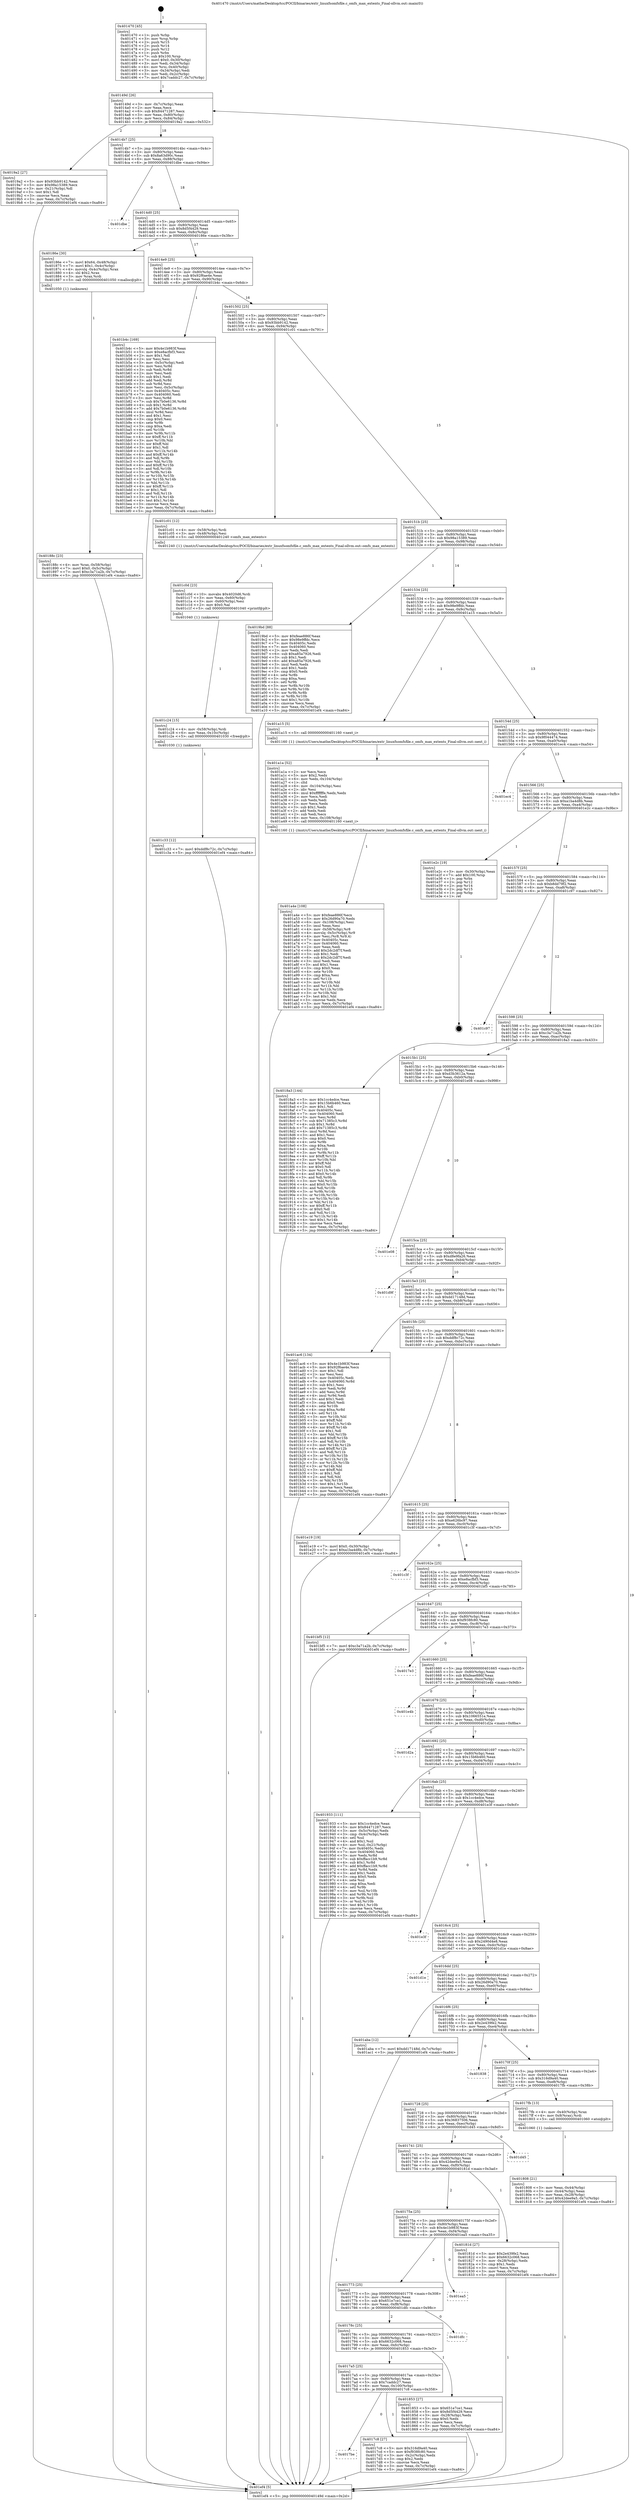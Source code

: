 digraph "0x401470" {
  label = "0x401470 (/mnt/c/Users/mathe/Desktop/tcc/POCII/binaries/extr_linuxfsomfsfile.c_omfs_max_extents_Final-ollvm.out::main(0))"
  labelloc = "t"
  node[shape=record]

  Entry [label="",width=0.3,height=0.3,shape=circle,fillcolor=black,style=filled]
  "0x40149d" [label="{
     0x40149d [26]\l
     | [instrs]\l
     &nbsp;&nbsp;0x40149d \<+3\>: mov -0x7c(%rbp),%eax\l
     &nbsp;&nbsp;0x4014a0 \<+2\>: mov %eax,%ecx\l
     &nbsp;&nbsp;0x4014a2 \<+6\>: sub $0x84471287,%ecx\l
     &nbsp;&nbsp;0x4014a8 \<+3\>: mov %eax,-0x80(%rbp)\l
     &nbsp;&nbsp;0x4014ab \<+6\>: mov %ecx,-0x84(%rbp)\l
     &nbsp;&nbsp;0x4014b1 \<+6\>: je 00000000004019a2 \<main+0x532\>\l
  }"]
  "0x4019a2" [label="{
     0x4019a2 [27]\l
     | [instrs]\l
     &nbsp;&nbsp;0x4019a2 \<+5\>: mov $0x93bb9142,%eax\l
     &nbsp;&nbsp;0x4019a7 \<+5\>: mov $0x98a15389,%ecx\l
     &nbsp;&nbsp;0x4019ac \<+3\>: mov -0x21(%rbp),%dl\l
     &nbsp;&nbsp;0x4019af \<+3\>: test $0x1,%dl\l
     &nbsp;&nbsp;0x4019b2 \<+3\>: cmovne %ecx,%eax\l
     &nbsp;&nbsp;0x4019b5 \<+3\>: mov %eax,-0x7c(%rbp)\l
     &nbsp;&nbsp;0x4019b8 \<+5\>: jmp 0000000000401ef4 \<main+0xa84\>\l
  }"]
  "0x4014b7" [label="{
     0x4014b7 [25]\l
     | [instrs]\l
     &nbsp;&nbsp;0x4014b7 \<+5\>: jmp 00000000004014bc \<main+0x4c\>\l
     &nbsp;&nbsp;0x4014bc \<+3\>: mov -0x80(%rbp),%eax\l
     &nbsp;&nbsp;0x4014bf \<+5\>: sub $0x8a63d90c,%eax\l
     &nbsp;&nbsp;0x4014c4 \<+6\>: mov %eax,-0x88(%rbp)\l
     &nbsp;&nbsp;0x4014ca \<+6\>: je 0000000000401dbe \<main+0x94e\>\l
  }"]
  Exit [label="",width=0.3,height=0.3,shape=circle,fillcolor=black,style=filled,peripheries=2]
  "0x401dbe" [label="{
     0x401dbe\l
  }", style=dashed]
  "0x4014d0" [label="{
     0x4014d0 [25]\l
     | [instrs]\l
     &nbsp;&nbsp;0x4014d0 \<+5\>: jmp 00000000004014d5 \<main+0x65\>\l
     &nbsp;&nbsp;0x4014d5 \<+3\>: mov -0x80(%rbp),%eax\l
     &nbsp;&nbsp;0x4014d8 \<+5\>: sub $0x8d5f4429,%eax\l
     &nbsp;&nbsp;0x4014dd \<+6\>: mov %eax,-0x8c(%rbp)\l
     &nbsp;&nbsp;0x4014e3 \<+6\>: je 000000000040186e \<main+0x3fe\>\l
  }"]
  "0x401c33" [label="{
     0x401c33 [12]\l
     | [instrs]\l
     &nbsp;&nbsp;0x401c33 \<+7\>: movl $0xddf8c72c,-0x7c(%rbp)\l
     &nbsp;&nbsp;0x401c3a \<+5\>: jmp 0000000000401ef4 \<main+0xa84\>\l
  }"]
  "0x40186e" [label="{
     0x40186e [30]\l
     | [instrs]\l
     &nbsp;&nbsp;0x40186e \<+7\>: movl $0x64,-0x48(%rbp)\l
     &nbsp;&nbsp;0x401875 \<+7\>: movl $0x1,-0x4c(%rbp)\l
     &nbsp;&nbsp;0x40187c \<+4\>: movslq -0x4c(%rbp),%rax\l
     &nbsp;&nbsp;0x401880 \<+4\>: shl $0x2,%rax\l
     &nbsp;&nbsp;0x401884 \<+3\>: mov %rax,%rdi\l
     &nbsp;&nbsp;0x401887 \<+5\>: call 0000000000401050 \<malloc@plt\>\l
     | [calls]\l
     &nbsp;&nbsp;0x401050 \{1\} (unknown)\l
  }"]
  "0x4014e9" [label="{
     0x4014e9 [25]\l
     | [instrs]\l
     &nbsp;&nbsp;0x4014e9 \<+5\>: jmp 00000000004014ee \<main+0x7e\>\l
     &nbsp;&nbsp;0x4014ee \<+3\>: mov -0x80(%rbp),%eax\l
     &nbsp;&nbsp;0x4014f1 \<+5\>: sub $0x92f6ae4e,%eax\l
     &nbsp;&nbsp;0x4014f6 \<+6\>: mov %eax,-0x90(%rbp)\l
     &nbsp;&nbsp;0x4014fc \<+6\>: je 0000000000401b4c \<main+0x6dc\>\l
  }"]
  "0x401c24" [label="{
     0x401c24 [15]\l
     | [instrs]\l
     &nbsp;&nbsp;0x401c24 \<+4\>: mov -0x58(%rbp),%rdi\l
     &nbsp;&nbsp;0x401c28 \<+6\>: mov %eax,-0x10c(%rbp)\l
     &nbsp;&nbsp;0x401c2e \<+5\>: call 0000000000401030 \<free@plt\>\l
     | [calls]\l
     &nbsp;&nbsp;0x401030 \{1\} (unknown)\l
  }"]
  "0x401b4c" [label="{
     0x401b4c [169]\l
     | [instrs]\l
     &nbsp;&nbsp;0x401b4c \<+5\>: mov $0x4e1b983f,%eax\l
     &nbsp;&nbsp;0x401b51 \<+5\>: mov $0xe8acfbf3,%ecx\l
     &nbsp;&nbsp;0x401b56 \<+2\>: mov $0x1,%dl\l
     &nbsp;&nbsp;0x401b58 \<+2\>: xor %esi,%esi\l
     &nbsp;&nbsp;0x401b5a \<+3\>: mov -0x5c(%rbp),%edi\l
     &nbsp;&nbsp;0x401b5d \<+3\>: mov %esi,%r8d\l
     &nbsp;&nbsp;0x401b60 \<+3\>: sub %edi,%r8d\l
     &nbsp;&nbsp;0x401b63 \<+2\>: mov %esi,%edi\l
     &nbsp;&nbsp;0x401b65 \<+3\>: sub $0x1,%edi\l
     &nbsp;&nbsp;0x401b68 \<+3\>: add %edi,%r8d\l
     &nbsp;&nbsp;0x401b6b \<+3\>: sub %r8d,%esi\l
     &nbsp;&nbsp;0x401b6e \<+3\>: mov %esi,-0x5c(%rbp)\l
     &nbsp;&nbsp;0x401b71 \<+7\>: mov 0x40405c,%esi\l
     &nbsp;&nbsp;0x401b78 \<+7\>: mov 0x404060,%edi\l
     &nbsp;&nbsp;0x401b7f \<+3\>: mov %esi,%r8d\l
     &nbsp;&nbsp;0x401b82 \<+7\>: sub $0x7b0e6136,%r8d\l
     &nbsp;&nbsp;0x401b89 \<+4\>: sub $0x1,%r8d\l
     &nbsp;&nbsp;0x401b8d \<+7\>: add $0x7b0e6136,%r8d\l
     &nbsp;&nbsp;0x401b94 \<+4\>: imul %r8d,%esi\l
     &nbsp;&nbsp;0x401b98 \<+3\>: and $0x1,%esi\l
     &nbsp;&nbsp;0x401b9b \<+3\>: cmp $0x0,%esi\l
     &nbsp;&nbsp;0x401b9e \<+4\>: sete %r9b\l
     &nbsp;&nbsp;0x401ba2 \<+3\>: cmp $0xa,%edi\l
     &nbsp;&nbsp;0x401ba5 \<+4\>: setl %r10b\l
     &nbsp;&nbsp;0x401ba9 \<+3\>: mov %r9b,%r11b\l
     &nbsp;&nbsp;0x401bac \<+4\>: xor $0xff,%r11b\l
     &nbsp;&nbsp;0x401bb0 \<+3\>: mov %r10b,%bl\l
     &nbsp;&nbsp;0x401bb3 \<+3\>: xor $0xff,%bl\l
     &nbsp;&nbsp;0x401bb6 \<+3\>: xor $0x1,%dl\l
     &nbsp;&nbsp;0x401bb9 \<+3\>: mov %r11b,%r14b\l
     &nbsp;&nbsp;0x401bbc \<+4\>: and $0xff,%r14b\l
     &nbsp;&nbsp;0x401bc0 \<+3\>: and %dl,%r9b\l
     &nbsp;&nbsp;0x401bc3 \<+3\>: mov %bl,%r15b\l
     &nbsp;&nbsp;0x401bc6 \<+4\>: and $0xff,%r15b\l
     &nbsp;&nbsp;0x401bca \<+3\>: and %dl,%r10b\l
     &nbsp;&nbsp;0x401bcd \<+3\>: or %r9b,%r14b\l
     &nbsp;&nbsp;0x401bd0 \<+3\>: or %r10b,%r15b\l
     &nbsp;&nbsp;0x401bd3 \<+3\>: xor %r15b,%r14b\l
     &nbsp;&nbsp;0x401bd6 \<+3\>: or %bl,%r11b\l
     &nbsp;&nbsp;0x401bd9 \<+4\>: xor $0xff,%r11b\l
     &nbsp;&nbsp;0x401bdd \<+3\>: or $0x1,%dl\l
     &nbsp;&nbsp;0x401be0 \<+3\>: and %dl,%r11b\l
     &nbsp;&nbsp;0x401be3 \<+3\>: or %r11b,%r14b\l
     &nbsp;&nbsp;0x401be6 \<+4\>: test $0x1,%r14b\l
     &nbsp;&nbsp;0x401bea \<+3\>: cmovne %ecx,%eax\l
     &nbsp;&nbsp;0x401bed \<+3\>: mov %eax,-0x7c(%rbp)\l
     &nbsp;&nbsp;0x401bf0 \<+5\>: jmp 0000000000401ef4 \<main+0xa84\>\l
  }"]
  "0x401502" [label="{
     0x401502 [25]\l
     | [instrs]\l
     &nbsp;&nbsp;0x401502 \<+5\>: jmp 0000000000401507 \<main+0x97\>\l
     &nbsp;&nbsp;0x401507 \<+3\>: mov -0x80(%rbp),%eax\l
     &nbsp;&nbsp;0x40150a \<+5\>: sub $0x93bb9142,%eax\l
     &nbsp;&nbsp;0x40150f \<+6\>: mov %eax,-0x94(%rbp)\l
     &nbsp;&nbsp;0x401515 \<+6\>: je 0000000000401c01 \<main+0x791\>\l
  }"]
  "0x401c0d" [label="{
     0x401c0d [23]\l
     | [instrs]\l
     &nbsp;&nbsp;0x401c0d \<+10\>: movabs $0x4020d6,%rdi\l
     &nbsp;&nbsp;0x401c17 \<+3\>: mov %eax,-0x60(%rbp)\l
     &nbsp;&nbsp;0x401c1a \<+3\>: mov -0x60(%rbp),%esi\l
     &nbsp;&nbsp;0x401c1d \<+2\>: mov $0x0,%al\l
     &nbsp;&nbsp;0x401c1f \<+5\>: call 0000000000401040 \<printf@plt\>\l
     | [calls]\l
     &nbsp;&nbsp;0x401040 \{1\} (unknown)\l
  }"]
  "0x401c01" [label="{
     0x401c01 [12]\l
     | [instrs]\l
     &nbsp;&nbsp;0x401c01 \<+4\>: mov -0x58(%rbp),%rdi\l
     &nbsp;&nbsp;0x401c05 \<+3\>: mov -0x48(%rbp),%esi\l
     &nbsp;&nbsp;0x401c08 \<+5\>: call 0000000000401240 \<omfs_max_extents\>\l
     | [calls]\l
     &nbsp;&nbsp;0x401240 \{1\} (/mnt/c/Users/mathe/Desktop/tcc/POCII/binaries/extr_linuxfsomfsfile.c_omfs_max_extents_Final-ollvm.out::omfs_max_extents)\l
  }"]
  "0x40151b" [label="{
     0x40151b [25]\l
     | [instrs]\l
     &nbsp;&nbsp;0x40151b \<+5\>: jmp 0000000000401520 \<main+0xb0\>\l
     &nbsp;&nbsp;0x401520 \<+3\>: mov -0x80(%rbp),%eax\l
     &nbsp;&nbsp;0x401523 \<+5\>: sub $0x98a15389,%eax\l
     &nbsp;&nbsp;0x401528 \<+6\>: mov %eax,-0x98(%rbp)\l
     &nbsp;&nbsp;0x40152e \<+6\>: je 00000000004019bd \<main+0x54d\>\l
  }"]
  "0x401a4e" [label="{
     0x401a4e [108]\l
     | [instrs]\l
     &nbsp;&nbsp;0x401a4e \<+5\>: mov $0xfeae886f,%ecx\l
     &nbsp;&nbsp;0x401a53 \<+5\>: mov $0x26d90a70,%edx\l
     &nbsp;&nbsp;0x401a58 \<+6\>: mov -0x108(%rbp),%esi\l
     &nbsp;&nbsp;0x401a5e \<+3\>: imul %eax,%esi\l
     &nbsp;&nbsp;0x401a61 \<+4\>: mov -0x58(%rbp),%r8\l
     &nbsp;&nbsp;0x401a65 \<+4\>: movslq -0x5c(%rbp),%r9\l
     &nbsp;&nbsp;0x401a69 \<+4\>: mov %esi,(%r8,%r9,4)\l
     &nbsp;&nbsp;0x401a6d \<+7\>: mov 0x40405c,%eax\l
     &nbsp;&nbsp;0x401a74 \<+7\>: mov 0x404060,%esi\l
     &nbsp;&nbsp;0x401a7b \<+2\>: mov %eax,%edi\l
     &nbsp;&nbsp;0x401a7d \<+6\>: add $0x2dc2df7f,%edi\l
     &nbsp;&nbsp;0x401a83 \<+3\>: sub $0x1,%edi\l
     &nbsp;&nbsp;0x401a86 \<+6\>: sub $0x2dc2df7f,%edi\l
     &nbsp;&nbsp;0x401a8c \<+3\>: imul %edi,%eax\l
     &nbsp;&nbsp;0x401a8f \<+3\>: and $0x1,%eax\l
     &nbsp;&nbsp;0x401a92 \<+3\>: cmp $0x0,%eax\l
     &nbsp;&nbsp;0x401a95 \<+4\>: sete %r10b\l
     &nbsp;&nbsp;0x401a99 \<+3\>: cmp $0xa,%esi\l
     &nbsp;&nbsp;0x401a9c \<+4\>: setl %r11b\l
     &nbsp;&nbsp;0x401aa0 \<+3\>: mov %r10b,%bl\l
     &nbsp;&nbsp;0x401aa3 \<+3\>: and %r11b,%bl\l
     &nbsp;&nbsp;0x401aa6 \<+3\>: xor %r11b,%r10b\l
     &nbsp;&nbsp;0x401aa9 \<+3\>: or %r10b,%bl\l
     &nbsp;&nbsp;0x401aac \<+3\>: test $0x1,%bl\l
     &nbsp;&nbsp;0x401aaf \<+3\>: cmovne %edx,%ecx\l
     &nbsp;&nbsp;0x401ab2 \<+3\>: mov %ecx,-0x7c(%rbp)\l
     &nbsp;&nbsp;0x401ab5 \<+5\>: jmp 0000000000401ef4 \<main+0xa84\>\l
  }"]
  "0x4019bd" [label="{
     0x4019bd [88]\l
     | [instrs]\l
     &nbsp;&nbsp;0x4019bd \<+5\>: mov $0xfeae886f,%eax\l
     &nbsp;&nbsp;0x4019c2 \<+5\>: mov $0x98e9ffdc,%ecx\l
     &nbsp;&nbsp;0x4019c7 \<+7\>: mov 0x40405c,%edx\l
     &nbsp;&nbsp;0x4019ce \<+7\>: mov 0x404060,%esi\l
     &nbsp;&nbsp;0x4019d5 \<+2\>: mov %edx,%edi\l
     &nbsp;&nbsp;0x4019d7 \<+6\>: sub $0xa85a7926,%edi\l
     &nbsp;&nbsp;0x4019dd \<+3\>: sub $0x1,%edi\l
     &nbsp;&nbsp;0x4019e0 \<+6\>: add $0xa85a7926,%edi\l
     &nbsp;&nbsp;0x4019e6 \<+3\>: imul %edi,%edx\l
     &nbsp;&nbsp;0x4019e9 \<+3\>: and $0x1,%edx\l
     &nbsp;&nbsp;0x4019ec \<+3\>: cmp $0x0,%edx\l
     &nbsp;&nbsp;0x4019ef \<+4\>: sete %r8b\l
     &nbsp;&nbsp;0x4019f3 \<+3\>: cmp $0xa,%esi\l
     &nbsp;&nbsp;0x4019f6 \<+4\>: setl %r9b\l
     &nbsp;&nbsp;0x4019fa \<+3\>: mov %r8b,%r10b\l
     &nbsp;&nbsp;0x4019fd \<+3\>: and %r9b,%r10b\l
     &nbsp;&nbsp;0x401a00 \<+3\>: xor %r9b,%r8b\l
     &nbsp;&nbsp;0x401a03 \<+3\>: or %r8b,%r10b\l
     &nbsp;&nbsp;0x401a06 \<+4\>: test $0x1,%r10b\l
     &nbsp;&nbsp;0x401a0a \<+3\>: cmovne %ecx,%eax\l
     &nbsp;&nbsp;0x401a0d \<+3\>: mov %eax,-0x7c(%rbp)\l
     &nbsp;&nbsp;0x401a10 \<+5\>: jmp 0000000000401ef4 \<main+0xa84\>\l
  }"]
  "0x401534" [label="{
     0x401534 [25]\l
     | [instrs]\l
     &nbsp;&nbsp;0x401534 \<+5\>: jmp 0000000000401539 \<main+0xc9\>\l
     &nbsp;&nbsp;0x401539 \<+3\>: mov -0x80(%rbp),%eax\l
     &nbsp;&nbsp;0x40153c \<+5\>: sub $0x98e9ffdc,%eax\l
     &nbsp;&nbsp;0x401541 \<+6\>: mov %eax,-0x9c(%rbp)\l
     &nbsp;&nbsp;0x401547 \<+6\>: je 0000000000401a15 \<main+0x5a5\>\l
  }"]
  "0x401a1a" [label="{
     0x401a1a [52]\l
     | [instrs]\l
     &nbsp;&nbsp;0x401a1a \<+2\>: xor %ecx,%ecx\l
     &nbsp;&nbsp;0x401a1c \<+5\>: mov $0x2,%edx\l
     &nbsp;&nbsp;0x401a21 \<+6\>: mov %edx,-0x104(%rbp)\l
     &nbsp;&nbsp;0x401a27 \<+1\>: cltd\l
     &nbsp;&nbsp;0x401a28 \<+6\>: mov -0x104(%rbp),%esi\l
     &nbsp;&nbsp;0x401a2e \<+2\>: idiv %esi\l
     &nbsp;&nbsp;0x401a30 \<+6\>: imul $0xfffffffe,%edx,%edx\l
     &nbsp;&nbsp;0x401a36 \<+2\>: mov %ecx,%edi\l
     &nbsp;&nbsp;0x401a38 \<+2\>: sub %edx,%edi\l
     &nbsp;&nbsp;0x401a3a \<+2\>: mov %ecx,%edx\l
     &nbsp;&nbsp;0x401a3c \<+3\>: sub $0x1,%edx\l
     &nbsp;&nbsp;0x401a3f \<+2\>: add %edx,%edi\l
     &nbsp;&nbsp;0x401a41 \<+2\>: sub %edi,%ecx\l
     &nbsp;&nbsp;0x401a43 \<+6\>: mov %ecx,-0x108(%rbp)\l
     &nbsp;&nbsp;0x401a49 \<+5\>: call 0000000000401160 \<next_i\>\l
     | [calls]\l
     &nbsp;&nbsp;0x401160 \{1\} (/mnt/c/Users/mathe/Desktop/tcc/POCII/binaries/extr_linuxfsomfsfile.c_omfs_max_extents_Final-ollvm.out::next_i)\l
  }"]
  "0x401a15" [label="{
     0x401a15 [5]\l
     | [instrs]\l
     &nbsp;&nbsp;0x401a15 \<+5\>: call 0000000000401160 \<next_i\>\l
     | [calls]\l
     &nbsp;&nbsp;0x401160 \{1\} (/mnt/c/Users/mathe/Desktop/tcc/POCII/binaries/extr_linuxfsomfsfile.c_omfs_max_extents_Final-ollvm.out::next_i)\l
  }"]
  "0x40154d" [label="{
     0x40154d [25]\l
     | [instrs]\l
     &nbsp;&nbsp;0x40154d \<+5\>: jmp 0000000000401552 \<main+0xe2\>\l
     &nbsp;&nbsp;0x401552 \<+3\>: mov -0x80(%rbp),%eax\l
     &nbsp;&nbsp;0x401555 \<+5\>: sub $0x9f044474,%eax\l
     &nbsp;&nbsp;0x40155a \<+6\>: mov %eax,-0xa0(%rbp)\l
     &nbsp;&nbsp;0x401560 \<+6\>: je 0000000000401ec4 \<main+0xa54\>\l
  }"]
  "0x40188c" [label="{
     0x40188c [23]\l
     | [instrs]\l
     &nbsp;&nbsp;0x40188c \<+4\>: mov %rax,-0x58(%rbp)\l
     &nbsp;&nbsp;0x401890 \<+7\>: movl $0x0,-0x5c(%rbp)\l
     &nbsp;&nbsp;0x401897 \<+7\>: movl $0xc3a71a2b,-0x7c(%rbp)\l
     &nbsp;&nbsp;0x40189e \<+5\>: jmp 0000000000401ef4 \<main+0xa84\>\l
  }"]
  "0x401ec4" [label="{
     0x401ec4\l
  }", style=dashed]
  "0x401566" [label="{
     0x401566 [25]\l
     | [instrs]\l
     &nbsp;&nbsp;0x401566 \<+5\>: jmp 000000000040156b \<main+0xfb\>\l
     &nbsp;&nbsp;0x40156b \<+3\>: mov -0x80(%rbp),%eax\l
     &nbsp;&nbsp;0x40156e \<+5\>: sub $0xa1ba4d8b,%eax\l
     &nbsp;&nbsp;0x401573 \<+6\>: mov %eax,-0xa4(%rbp)\l
     &nbsp;&nbsp;0x401579 \<+6\>: je 0000000000401e2c \<main+0x9bc\>\l
  }"]
  "0x401808" [label="{
     0x401808 [21]\l
     | [instrs]\l
     &nbsp;&nbsp;0x401808 \<+3\>: mov %eax,-0x44(%rbp)\l
     &nbsp;&nbsp;0x40180b \<+3\>: mov -0x44(%rbp),%eax\l
     &nbsp;&nbsp;0x40180e \<+3\>: mov %eax,-0x28(%rbp)\l
     &nbsp;&nbsp;0x401811 \<+7\>: movl $0x42dee9a5,-0x7c(%rbp)\l
     &nbsp;&nbsp;0x401818 \<+5\>: jmp 0000000000401ef4 \<main+0xa84\>\l
  }"]
  "0x401e2c" [label="{
     0x401e2c [19]\l
     | [instrs]\l
     &nbsp;&nbsp;0x401e2c \<+3\>: mov -0x30(%rbp),%eax\l
     &nbsp;&nbsp;0x401e2f \<+7\>: add $0x100,%rsp\l
     &nbsp;&nbsp;0x401e36 \<+1\>: pop %rbx\l
     &nbsp;&nbsp;0x401e37 \<+2\>: pop %r12\l
     &nbsp;&nbsp;0x401e39 \<+2\>: pop %r14\l
     &nbsp;&nbsp;0x401e3b \<+2\>: pop %r15\l
     &nbsp;&nbsp;0x401e3d \<+1\>: pop %rbp\l
     &nbsp;&nbsp;0x401e3e \<+1\>: ret\l
  }"]
  "0x40157f" [label="{
     0x40157f [25]\l
     | [instrs]\l
     &nbsp;&nbsp;0x40157f \<+5\>: jmp 0000000000401584 \<main+0x114\>\l
     &nbsp;&nbsp;0x401584 \<+3\>: mov -0x80(%rbp),%eax\l
     &nbsp;&nbsp;0x401587 \<+5\>: sub $0xb8dd79f2,%eax\l
     &nbsp;&nbsp;0x40158c \<+6\>: mov %eax,-0xa8(%rbp)\l
     &nbsp;&nbsp;0x401592 \<+6\>: je 0000000000401c97 \<main+0x827\>\l
  }"]
  "0x401470" [label="{
     0x401470 [45]\l
     | [instrs]\l
     &nbsp;&nbsp;0x401470 \<+1\>: push %rbp\l
     &nbsp;&nbsp;0x401471 \<+3\>: mov %rsp,%rbp\l
     &nbsp;&nbsp;0x401474 \<+2\>: push %r15\l
     &nbsp;&nbsp;0x401476 \<+2\>: push %r14\l
     &nbsp;&nbsp;0x401478 \<+2\>: push %r12\l
     &nbsp;&nbsp;0x40147a \<+1\>: push %rbx\l
     &nbsp;&nbsp;0x40147b \<+7\>: sub $0x100,%rsp\l
     &nbsp;&nbsp;0x401482 \<+7\>: movl $0x0,-0x30(%rbp)\l
     &nbsp;&nbsp;0x401489 \<+3\>: mov %edi,-0x34(%rbp)\l
     &nbsp;&nbsp;0x40148c \<+4\>: mov %rsi,-0x40(%rbp)\l
     &nbsp;&nbsp;0x401490 \<+3\>: mov -0x34(%rbp),%edi\l
     &nbsp;&nbsp;0x401493 \<+3\>: mov %edi,-0x2c(%rbp)\l
     &nbsp;&nbsp;0x401496 \<+7\>: movl $0x7caddc27,-0x7c(%rbp)\l
  }"]
  "0x401c97" [label="{
     0x401c97\l
  }", style=dashed]
  "0x401598" [label="{
     0x401598 [25]\l
     | [instrs]\l
     &nbsp;&nbsp;0x401598 \<+5\>: jmp 000000000040159d \<main+0x12d\>\l
     &nbsp;&nbsp;0x40159d \<+3\>: mov -0x80(%rbp),%eax\l
     &nbsp;&nbsp;0x4015a0 \<+5\>: sub $0xc3a71a2b,%eax\l
     &nbsp;&nbsp;0x4015a5 \<+6\>: mov %eax,-0xac(%rbp)\l
     &nbsp;&nbsp;0x4015ab \<+6\>: je 00000000004018a3 \<main+0x433\>\l
  }"]
  "0x401ef4" [label="{
     0x401ef4 [5]\l
     | [instrs]\l
     &nbsp;&nbsp;0x401ef4 \<+5\>: jmp 000000000040149d \<main+0x2d\>\l
  }"]
  "0x4018a3" [label="{
     0x4018a3 [144]\l
     | [instrs]\l
     &nbsp;&nbsp;0x4018a3 \<+5\>: mov $0x1cc4edce,%eax\l
     &nbsp;&nbsp;0x4018a8 \<+5\>: mov $0x15b6b460,%ecx\l
     &nbsp;&nbsp;0x4018ad \<+2\>: mov $0x1,%dl\l
     &nbsp;&nbsp;0x4018af \<+7\>: mov 0x40405c,%esi\l
     &nbsp;&nbsp;0x4018b6 \<+7\>: mov 0x404060,%edi\l
     &nbsp;&nbsp;0x4018bd \<+3\>: mov %esi,%r8d\l
     &nbsp;&nbsp;0x4018c0 \<+7\>: sub $0x71385c3,%r8d\l
     &nbsp;&nbsp;0x4018c7 \<+4\>: sub $0x1,%r8d\l
     &nbsp;&nbsp;0x4018cb \<+7\>: add $0x71385c3,%r8d\l
     &nbsp;&nbsp;0x4018d2 \<+4\>: imul %r8d,%esi\l
     &nbsp;&nbsp;0x4018d6 \<+3\>: and $0x1,%esi\l
     &nbsp;&nbsp;0x4018d9 \<+3\>: cmp $0x0,%esi\l
     &nbsp;&nbsp;0x4018dc \<+4\>: sete %r9b\l
     &nbsp;&nbsp;0x4018e0 \<+3\>: cmp $0xa,%edi\l
     &nbsp;&nbsp;0x4018e3 \<+4\>: setl %r10b\l
     &nbsp;&nbsp;0x4018e7 \<+3\>: mov %r9b,%r11b\l
     &nbsp;&nbsp;0x4018ea \<+4\>: xor $0xff,%r11b\l
     &nbsp;&nbsp;0x4018ee \<+3\>: mov %r10b,%bl\l
     &nbsp;&nbsp;0x4018f1 \<+3\>: xor $0xff,%bl\l
     &nbsp;&nbsp;0x4018f4 \<+3\>: xor $0x0,%dl\l
     &nbsp;&nbsp;0x4018f7 \<+3\>: mov %r11b,%r14b\l
     &nbsp;&nbsp;0x4018fa \<+4\>: and $0x0,%r14b\l
     &nbsp;&nbsp;0x4018fe \<+3\>: and %dl,%r9b\l
     &nbsp;&nbsp;0x401901 \<+3\>: mov %bl,%r15b\l
     &nbsp;&nbsp;0x401904 \<+4\>: and $0x0,%r15b\l
     &nbsp;&nbsp;0x401908 \<+3\>: and %dl,%r10b\l
     &nbsp;&nbsp;0x40190b \<+3\>: or %r9b,%r14b\l
     &nbsp;&nbsp;0x40190e \<+3\>: or %r10b,%r15b\l
     &nbsp;&nbsp;0x401911 \<+3\>: xor %r15b,%r14b\l
     &nbsp;&nbsp;0x401914 \<+3\>: or %bl,%r11b\l
     &nbsp;&nbsp;0x401917 \<+4\>: xor $0xff,%r11b\l
     &nbsp;&nbsp;0x40191b \<+3\>: or $0x0,%dl\l
     &nbsp;&nbsp;0x40191e \<+3\>: and %dl,%r11b\l
     &nbsp;&nbsp;0x401921 \<+3\>: or %r11b,%r14b\l
     &nbsp;&nbsp;0x401924 \<+4\>: test $0x1,%r14b\l
     &nbsp;&nbsp;0x401928 \<+3\>: cmovne %ecx,%eax\l
     &nbsp;&nbsp;0x40192b \<+3\>: mov %eax,-0x7c(%rbp)\l
     &nbsp;&nbsp;0x40192e \<+5\>: jmp 0000000000401ef4 \<main+0xa84\>\l
  }"]
  "0x4015b1" [label="{
     0x4015b1 [25]\l
     | [instrs]\l
     &nbsp;&nbsp;0x4015b1 \<+5\>: jmp 00000000004015b6 \<main+0x146\>\l
     &nbsp;&nbsp;0x4015b6 \<+3\>: mov -0x80(%rbp),%eax\l
     &nbsp;&nbsp;0x4015b9 \<+5\>: sub $0xd3b3612a,%eax\l
     &nbsp;&nbsp;0x4015be \<+6\>: mov %eax,-0xb0(%rbp)\l
     &nbsp;&nbsp;0x4015c4 \<+6\>: je 0000000000401e08 \<main+0x998\>\l
  }"]
  "0x4017be" [label="{
     0x4017be\l
  }", style=dashed]
  "0x401e08" [label="{
     0x401e08\l
  }", style=dashed]
  "0x4015ca" [label="{
     0x4015ca [25]\l
     | [instrs]\l
     &nbsp;&nbsp;0x4015ca \<+5\>: jmp 00000000004015cf \<main+0x15f\>\l
     &nbsp;&nbsp;0x4015cf \<+3\>: mov -0x80(%rbp),%eax\l
     &nbsp;&nbsp;0x4015d2 \<+5\>: sub $0xd8e9fa26,%eax\l
     &nbsp;&nbsp;0x4015d7 \<+6\>: mov %eax,-0xb4(%rbp)\l
     &nbsp;&nbsp;0x4015dd \<+6\>: je 0000000000401d9f \<main+0x92f\>\l
  }"]
  "0x4017c8" [label="{
     0x4017c8 [27]\l
     | [instrs]\l
     &nbsp;&nbsp;0x4017c8 \<+5\>: mov $0x316d9a40,%eax\l
     &nbsp;&nbsp;0x4017cd \<+5\>: mov $0xf938fc80,%ecx\l
     &nbsp;&nbsp;0x4017d2 \<+3\>: mov -0x2c(%rbp),%edx\l
     &nbsp;&nbsp;0x4017d5 \<+3\>: cmp $0x2,%edx\l
     &nbsp;&nbsp;0x4017d8 \<+3\>: cmovne %ecx,%eax\l
     &nbsp;&nbsp;0x4017db \<+3\>: mov %eax,-0x7c(%rbp)\l
     &nbsp;&nbsp;0x4017de \<+5\>: jmp 0000000000401ef4 \<main+0xa84\>\l
  }"]
  "0x401d9f" [label="{
     0x401d9f\l
  }", style=dashed]
  "0x4015e3" [label="{
     0x4015e3 [25]\l
     | [instrs]\l
     &nbsp;&nbsp;0x4015e3 \<+5\>: jmp 00000000004015e8 \<main+0x178\>\l
     &nbsp;&nbsp;0x4015e8 \<+3\>: mov -0x80(%rbp),%eax\l
     &nbsp;&nbsp;0x4015eb \<+5\>: sub $0xdd17148d,%eax\l
     &nbsp;&nbsp;0x4015f0 \<+6\>: mov %eax,-0xb8(%rbp)\l
     &nbsp;&nbsp;0x4015f6 \<+6\>: je 0000000000401ac6 \<main+0x656\>\l
  }"]
  "0x4017a5" [label="{
     0x4017a5 [25]\l
     | [instrs]\l
     &nbsp;&nbsp;0x4017a5 \<+5\>: jmp 00000000004017aa \<main+0x33a\>\l
     &nbsp;&nbsp;0x4017aa \<+3\>: mov -0x80(%rbp),%eax\l
     &nbsp;&nbsp;0x4017ad \<+5\>: sub $0x7caddc27,%eax\l
     &nbsp;&nbsp;0x4017b2 \<+6\>: mov %eax,-0x100(%rbp)\l
     &nbsp;&nbsp;0x4017b8 \<+6\>: je 00000000004017c8 \<main+0x358\>\l
  }"]
  "0x401ac6" [label="{
     0x401ac6 [134]\l
     | [instrs]\l
     &nbsp;&nbsp;0x401ac6 \<+5\>: mov $0x4e1b983f,%eax\l
     &nbsp;&nbsp;0x401acb \<+5\>: mov $0x92f6ae4e,%ecx\l
     &nbsp;&nbsp;0x401ad0 \<+2\>: mov $0x1,%dl\l
     &nbsp;&nbsp;0x401ad2 \<+2\>: xor %esi,%esi\l
     &nbsp;&nbsp;0x401ad4 \<+7\>: mov 0x40405c,%edi\l
     &nbsp;&nbsp;0x401adb \<+8\>: mov 0x404060,%r8d\l
     &nbsp;&nbsp;0x401ae3 \<+3\>: sub $0x1,%esi\l
     &nbsp;&nbsp;0x401ae6 \<+3\>: mov %edi,%r9d\l
     &nbsp;&nbsp;0x401ae9 \<+3\>: add %esi,%r9d\l
     &nbsp;&nbsp;0x401aec \<+4\>: imul %r9d,%edi\l
     &nbsp;&nbsp;0x401af0 \<+3\>: and $0x1,%edi\l
     &nbsp;&nbsp;0x401af3 \<+3\>: cmp $0x0,%edi\l
     &nbsp;&nbsp;0x401af6 \<+4\>: sete %r10b\l
     &nbsp;&nbsp;0x401afa \<+4\>: cmp $0xa,%r8d\l
     &nbsp;&nbsp;0x401afe \<+4\>: setl %r11b\l
     &nbsp;&nbsp;0x401b02 \<+3\>: mov %r10b,%bl\l
     &nbsp;&nbsp;0x401b05 \<+3\>: xor $0xff,%bl\l
     &nbsp;&nbsp;0x401b08 \<+3\>: mov %r11b,%r14b\l
     &nbsp;&nbsp;0x401b0b \<+4\>: xor $0xff,%r14b\l
     &nbsp;&nbsp;0x401b0f \<+3\>: xor $0x1,%dl\l
     &nbsp;&nbsp;0x401b12 \<+3\>: mov %bl,%r15b\l
     &nbsp;&nbsp;0x401b15 \<+4\>: and $0xff,%r15b\l
     &nbsp;&nbsp;0x401b19 \<+3\>: and %dl,%r10b\l
     &nbsp;&nbsp;0x401b1c \<+3\>: mov %r14b,%r12b\l
     &nbsp;&nbsp;0x401b1f \<+4\>: and $0xff,%r12b\l
     &nbsp;&nbsp;0x401b23 \<+3\>: and %dl,%r11b\l
     &nbsp;&nbsp;0x401b26 \<+3\>: or %r10b,%r15b\l
     &nbsp;&nbsp;0x401b29 \<+3\>: or %r11b,%r12b\l
     &nbsp;&nbsp;0x401b2c \<+3\>: xor %r12b,%r15b\l
     &nbsp;&nbsp;0x401b2f \<+3\>: or %r14b,%bl\l
     &nbsp;&nbsp;0x401b32 \<+3\>: xor $0xff,%bl\l
     &nbsp;&nbsp;0x401b35 \<+3\>: or $0x1,%dl\l
     &nbsp;&nbsp;0x401b38 \<+2\>: and %dl,%bl\l
     &nbsp;&nbsp;0x401b3a \<+3\>: or %bl,%r15b\l
     &nbsp;&nbsp;0x401b3d \<+4\>: test $0x1,%r15b\l
     &nbsp;&nbsp;0x401b41 \<+3\>: cmovne %ecx,%eax\l
     &nbsp;&nbsp;0x401b44 \<+3\>: mov %eax,-0x7c(%rbp)\l
     &nbsp;&nbsp;0x401b47 \<+5\>: jmp 0000000000401ef4 \<main+0xa84\>\l
  }"]
  "0x4015fc" [label="{
     0x4015fc [25]\l
     | [instrs]\l
     &nbsp;&nbsp;0x4015fc \<+5\>: jmp 0000000000401601 \<main+0x191\>\l
     &nbsp;&nbsp;0x401601 \<+3\>: mov -0x80(%rbp),%eax\l
     &nbsp;&nbsp;0x401604 \<+5\>: sub $0xddf8c72c,%eax\l
     &nbsp;&nbsp;0x401609 \<+6\>: mov %eax,-0xbc(%rbp)\l
     &nbsp;&nbsp;0x40160f \<+6\>: je 0000000000401e19 \<main+0x9a9\>\l
  }"]
  "0x401853" [label="{
     0x401853 [27]\l
     | [instrs]\l
     &nbsp;&nbsp;0x401853 \<+5\>: mov $0x651e7ce1,%eax\l
     &nbsp;&nbsp;0x401858 \<+5\>: mov $0x8d5f4429,%ecx\l
     &nbsp;&nbsp;0x40185d \<+3\>: mov -0x28(%rbp),%edx\l
     &nbsp;&nbsp;0x401860 \<+3\>: cmp $0x0,%edx\l
     &nbsp;&nbsp;0x401863 \<+3\>: cmove %ecx,%eax\l
     &nbsp;&nbsp;0x401866 \<+3\>: mov %eax,-0x7c(%rbp)\l
     &nbsp;&nbsp;0x401869 \<+5\>: jmp 0000000000401ef4 \<main+0xa84\>\l
  }"]
  "0x401e19" [label="{
     0x401e19 [19]\l
     | [instrs]\l
     &nbsp;&nbsp;0x401e19 \<+7\>: movl $0x0,-0x30(%rbp)\l
     &nbsp;&nbsp;0x401e20 \<+7\>: movl $0xa1ba4d8b,-0x7c(%rbp)\l
     &nbsp;&nbsp;0x401e27 \<+5\>: jmp 0000000000401ef4 \<main+0xa84\>\l
  }"]
  "0x401615" [label="{
     0x401615 [25]\l
     | [instrs]\l
     &nbsp;&nbsp;0x401615 \<+5\>: jmp 000000000040161a \<main+0x1aa\>\l
     &nbsp;&nbsp;0x40161a \<+3\>: mov -0x80(%rbp),%eax\l
     &nbsp;&nbsp;0x40161d \<+5\>: sub $0xe626bc97,%eax\l
     &nbsp;&nbsp;0x401622 \<+6\>: mov %eax,-0xc0(%rbp)\l
     &nbsp;&nbsp;0x401628 \<+6\>: je 0000000000401c3f \<main+0x7cf\>\l
  }"]
  "0x40178c" [label="{
     0x40178c [25]\l
     | [instrs]\l
     &nbsp;&nbsp;0x40178c \<+5\>: jmp 0000000000401791 \<main+0x321\>\l
     &nbsp;&nbsp;0x401791 \<+3\>: mov -0x80(%rbp),%eax\l
     &nbsp;&nbsp;0x401794 \<+5\>: sub $0x6632c068,%eax\l
     &nbsp;&nbsp;0x401799 \<+6\>: mov %eax,-0xfc(%rbp)\l
     &nbsp;&nbsp;0x40179f \<+6\>: je 0000000000401853 \<main+0x3e3\>\l
  }"]
  "0x401c3f" [label="{
     0x401c3f\l
  }", style=dashed]
  "0x40162e" [label="{
     0x40162e [25]\l
     | [instrs]\l
     &nbsp;&nbsp;0x40162e \<+5\>: jmp 0000000000401633 \<main+0x1c3\>\l
     &nbsp;&nbsp;0x401633 \<+3\>: mov -0x80(%rbp),%eax\l
     &nbsp;&nbsp;0x401636 \<+5\>: sub $0xe8acfbf3,%eax\l
     &nbsp;&nbsp;0x40163b \<+6\>: mov %eax,-0xc4(%rbp)\l
     &nbsp;&nbsp;0x401641 \<+6\>: je 0000000000401bf5 \<main+0x785\>\l
  }"]
  "0x401dfc" [label="{
     0x401dfc\l
  }", style=dashed]
  "0x401bf5" [label="{
     0x401bf5 [12]\l
     | [instrs]\l
     &nbsp;&nbsp;0x401bf5 \<+7\>: movl $0xc3a71a2b,-0x7c(%rbp)\l
     &nbsp;&nbsp;0x401bfc \<+5\>: jmp 0000000000401ef4 \<main+0xa84\>\l
  }"]
  "0x401647" [label="{
     0x401647 [25]\l
     | [instrs]\l
     &nbsp;&nbsp;0x401647 \<+5\>: jmp 000000000040164c \<main+0x1dc\>\l
     &nbsp;&nbsp;0x40164c \<+3\>: mov -0x80(%rbp),%eax\l
     &nbsp;&nbsp;0x40164f \<+5\>: sub $0xf938fc80,%eax\l
     &nbsp;&nbsp;0x401654 \<+6\>: mov %eax,-0xc8(%rbp)\l
     &nbsp;&nbsp;0x40165a \<+6\>: je 00000000004017e3 \<main+0x373\>\l
  }"]
  "0x401773" [label="{
     0x401773 [25]\l
     | [instrs]\l
     &nbsp;&nbsp;0x401773 \<+5\>: jmp 0000000000401778 \<main+0x308\>\l
     &nbsp;&nbsp;0x401778 \<+3\>: mov -0x80(%rbp),%eax\l
     &nbsp;&nbsp;0x40177b \<+5\>: sub $0x651e7ce1,%eax\l
     &nbsp;&nbsp;0x401780 \<+6\>: mov %eax,-0xf8(%rbp)\l
     &nbsp;&nbsp;0x401786 \<+6\>: je 0000000000401dfc \<main+0x98c\>\l
  }"]
  "0x4017e3" [label="{
     0x4017e3\l
  }", style=dashed]
  "0x401660" [label="{
     0x401660 [25]\l
     | [instrs]\l
     &nbsp;&nbsp;0x401660 \<+5\>: jmp 0000000000401665 \<main+0x1f5\>\l
     &nbsp;&nbsp;0x401665 \<+3\>: mov -0x80(%rbp),%eax\l
     &nbsp;&nbsp;0x401668 \<+5\>: sub $0xfeae886f,%eax\l
     &nbsp;&nbsp;0x40166d \<+6\>: mov %eax,-0xcc(%rbp)\l
     &nbsp;&nbsp;0x401673 \<+6\>: je 0000000000401e4b \<main+0x9db\>\l
  }"]
  "0x401ea5" [label="{
     0x401ea5\l
  }", style=dashed]
  "0x401e4b" [label="{
     0x401e4b\l
  }", style=dashed]
  "0x401679" [label="{
     0x401679 [25]\l
     | [instrs]\l
     &nbsp;&nbsp;0x401679 \<+5\>: jmp 000000000040167e \<main+0x20e\>\l
     &nbsp;&nbsp;0x40167e \<+3\>: mov -0x80(%rbp),%eax\l
     &nbsp;&nbsp;0x401681 \<+5\>: sub $0x1066551e,%eax\l
     &nbsp;&nbsp;0x401686 \<+6\>: mov %eax,-0xd0(%rbp)\l
     &nbsp;&nbsp;0x40168c \<+6\>: je 0000000000401d2a \<main+0x8ba\>\l
  }"]
  "0x40175a" [label="{
     0x40175a [25]\l
     | [instrs]\l
     &nbsp;&nbsp;0x40175a \<+5\>: jmp 000000000040175f \<main+0x2ef\>\l
     &nbsp;&nbsp;0x40175f \<+3\>: mov -0x80(%rbp),%eax\l
     &nbsp;&nbsp;0x401762 \<+5\>: sub $0x4e1b983f,%eax\l
     &nbsp;&nbsp;0x401767 \<+6\>: mov %eax,-0xf4(%rbp)\l
     &nbsp;&nbsp;0x40176d \<+6\>: je 0000000000401ea5 \<main+0xa35\>\l
  }"]
  "0x401d2a" [label="{
     0x401d2a\l
  }", style=dashed]
  "0x401692" [label="{
     0x401692 [25]\l
     | [instrs]\l
     &nbsp;&nbsp;0x401692 \<+5\>: jmp 0000000000401697 \<main+0x227\>\l
     &nbsp;&nbsp;0x401697 \<+3\>: mov -0x80(%rbp),%eax\l
     &nbsp;&nbsp;0x40169a \<+5\>: sub $0x15b6b460,%eax\l
     &nbsp;&nbsp;0x40169f \<+6\>: mov %eax,-0xd4(%rbp)\l
     &nbsp;&nbsp;0x4016a5 \<+6\>: je 0000000000401933 \<main+0x4c3\>\l
  }"]
  "0x40181d" [label="{
     0x40181d [27]\l
     | [instrs]\l
     &nbsp;&nbsp;0x40181d \<+5\>: mov $0x2e439fe2,%eax\l
     &nbsp;&nbsp;0x401822 \<+5\>: mov $0x6632c068,%ecx\l
     &nbsp;&nbsp;0x401827 \<+3\>: mov -0x28(%rbp),%edx\l
     &nbsp;&nbsp;0x40182a \<+3\>: cmp $0x1,%edx\l
     &nbsp;&nbsp;0x40182d \<+3\>: cmovl %ecx,%eax\l
     &nbsp;&nbsp;0x401830 \<+3\>: mov %eax,-0x7c(%rbp)\l
     &nbsp;&nbsp;0x401833 \<+5\>: jmp 0000000000401ef4 \<main+0xa84\>\l
  }"]
  "0x401933" [label="{
     0x401933 [111]\l
     | [instrs]\l
     &nbsp;&nbsp;0x401933 \<+5\>: mov $0x1cc4edce,%eax\l
     &nbsp;&nbsp;0x401938 \<+5\>: mov $0x84471287,%ecx\l
     &nbsp;&nbsp;0x40193d \<+3\>: mov -0x5c(%rbp),%edx\l
     &nbsp;&nbsp;0x401940 \<+3\>: cmp -0x4c(%rbp),%edx\l
     &nbsp;&nbsp;0x401943 \<+4\>: setl %sil\l
     &nbsp;&nbsp;0x401947 \<+4\>: and $0x1,%sil\l
     &nbsp;&nbsp;0x40194b \<+4\>: mov %sil,-0x21(%rbp)\l
     &nbsp;&nbsp;0x40194f \<+7\>: mov 0x40405c,%edx\l
     &nbsp;&nbsp;0x401956 \<+7\>: mov 0x404060,%edi\l
     &nbsp;&nbsp;0x40195d \<+3\>: mov %edx,%r8d\l
     &nbsp;&nbsp;0x401960 \<+7\>: sub $0xffacc1b9,%r8d\l
     &nbsp;&nbsp;0x401967 \<+4\>: sub $0x1,%r8d\l
     &nbsp;&nbsp;0x40196b \<+7\>: add $0xffacc1b9,%r8d\l
     &nbsp;&nbsp;0x401972 \<+4\>: imul %r8d,%edx\l
     &nbsp;&nbsp;0x401976 \<+3\>: and $0x1,%edx\l
     &nbsp;&nbsp;0x401979 \<+3\>: cmp $0x0,%edx\l
     &nbsp;&nbsp;0x40197c \<+4\>: sete %sil\l
     &nbsp;&nbsp;0x401980 \<+3\>: cmp $0xa,%edi\l
     &nbsp;&nbsp;0x401983 \<+4\>: setl %r9b\l
     &nbsp;&nbsp;0x401987 \<+3\>: mov %sil,%r10b\l
     &nbsp;&nbsp;0x40198a \<+3\>: and %r9b,%r10b\l
     &nbsp;&nbsp;0x40198d \<+3\>: xor %r9b,%sil\l
     &nbsp;&nbsp;0x401990 \<+3\>: or %sil,%r10b\l
     &nbsp;&nbsp;0x401993 \<+4\>: test $0x1,%r10b\l
     &nbsp;&nbsp;0x401997 \<+3\>: cmovne %ecx,%eax\l
     &nbsp;&nbsp;0x40199a \<+3\>: mov %eax,-0x7c(%rbp)\l
     &nbsp;&nbsp;0x40199d \<+5\>: jmp 0000000000401ef4 \<main+0xa84\>\l
  }"]
  "0x4016ab" [label="{
     0x4016ab [25]\l
     | [instrs]\l
     &nbsp;&nbsp;0x4016ab \<+5\>: jmp 00000000004016b0 \<main+0x240\>\l
     &nbsp;&nbsp;0x4016b0 \<+3\>: mov -0x80(%rbp),%eax\l
     &nbsp;&nbsp;0x4016b3 \<+5\>: sub $0x1cc4edce,%eax\l
     &nbsp;&nbsp;0x4016b8 \<+6\>: mov %eax,-0xd8(%rbp)\l
     &nbsp;&nbsp;0x4016be \<+6\>: je 0000000000401e3f \<main+0x9cf\>\l
  }"]
  "0x401741" [label="{
     0x401741 [25]\l
     | [instrs]\l
     &nbsp;&nbsp;0x401741 \<+5\>: jmp 0000000000401746 \<main+0x2d6\>\l
     &nbsp;&nbsp;0x401746 \<+3\>: mov -0x80(%rbp),%eax\l
     &nbsp;&nbsp;0x401749 \<+5\>: sub $0x42dee9a5,%eax\l
     &nbsp;&nbsp;0x40174e \<+6\>: mov %eax,-0xf0(%rbp)\l
     &nbsp;&nbsp;0x401754 \<+6\>: je 000000000040181d \<main+0x3ad\>\l
  }"]
  "0x401e3f" [label="{
     0x401e3f\l
  }", style=dashed]
  "0x4016c4" [label="{
     0x4016c4 [25]\l
     | [instrs]\l
     &nbsp;&nbsp;0x4016c4 \<+5\>: jmp 00000000004016c9 \<main+0x259\>\l
     &nbsp;&nbsp;0x4016c9 \<+3\>: mov -0x80(%rbp),%eax\l
     &nbsp;&nbsp;0x4016cc \<+5\>: sub $0x2490d4e8,%eax\l
     &nbsp;&nbsp;0x4016d1 \<+6\>: mov %eax,-0xdc(%rbp)\l
     &nbsp;&nbsp;0x4016d7 \<+6\>: je 0000000000401d1e \<main+0x8ae\>\l
  }"]
  "0x401d45" [label="{
     0x401d45\l
  }", style=dashed]
  "0x401d1e" [label="{
     0x401d1e\l
  }", style=dashed]
  "0x4016dd" [label="{
     0x4016dd [25]\l
     | [instrs]\l
     &nbsp;&nbsp;0x4016dd \<+5\>: jmp 00000000004016e2 \<main+0x272\>\l
     &nbsp;&nbsp;0x4016e2 \<+3\>: mov -0x80(%rbp),%eax\l
     &nbsp;&nbsp;0x4016e5 \<+5\>: sub $0x26d90a70,%eax\l
     &nbsp;&nbsp;0x4016ea \<+6\>: mov %eax,-0xe0(%rbp)\l
     &nbsp;&nbsp;0x4016f0 \<+6\>: je 0000000000401aba \<main+0x64a\>\l
  }"]
  "0x401728" [label="{
     0x401728 [25]\l
     | [instrs]\l
     &nbsp;&nbsp;0x401728 \<+5\>: jmp 000000000040172d \<main+0x2bd\>\l
     &nbsp;&nbsp;0x40172d \<+3\>: mov -0x80(%rbp),%eax\l
     &nbsp;&nbsp;0x401730 \<+5\>: sub $0x36837506,%eax\l
     &nbsp;&nbsp;0x401735 \<+6\>: mov %eax,-0xec(%rbp)\l
     &nbsp;&nbsp;0x40173b \<+6\>: je 0000000000401d45 \<main+0x8d5\>\l
  }"]
  "0x401aba" [label="{
     0x401aba [12]\l
     | [instrs]\l
     &nbsp;&nbsp;0x401aba \<+7\>: movl $0xdd17148d,-0x7c(%rbp)\l
     &nbsp;&nbsp;0x401ac1 \<+5\>: jmp 0000000000401ef4 \<main+0xa84\>\l
  }"]
  "0x4016f6" [label="{
     0x4016f6 [25]\l
     | [instrs]\l
     &nbsp;&nbsp;0x4016f6 \<+5\>: jmp 00000000004016fb \<main+0x28b\>\l
     &nbsp;&nbsp;0x4016fb \<+3\>: mov -0x80(%rbp),%eax\l
     &nbsp;&nbsp;0x4016fe \<+5\>: sub $0x2e439fe2,%eax\l
     &nbsp;&nbsp;0x401703 \<+6\>: mov %eax,-0xe4(%rbp)\l
     &nbsp;&nbsp;0x401709 \<+6\>: je 0000000000401838 \<main+0x3c8\>\l
  }"]
  "0x4017fb" [label="{
     0x4017fb [13]\l
     | [instrs]\l
     &nbsp;&nbsp;0x4017fb \<+4\>: mov -0x40(%rbp),%rax\l
     &nbsp;&nbsp;0x4017ff \<+4\>: mov 0x8(%rax),%rdi\l
     &nbsp;&nbsp;0x401803 \<+5\>: call 0000000000401060 \<atoi@plt\>\l
     | [calls]\l
     &nbsp;&nbsp;0x401060 \{1\} (unknown)\l
  }"]
  "0x401838" [label="{
     0x401838\l
  }", style=dashed]
  "0x40170f" [label="{
     0x40170f [25]\l
     | [instrs]\l
     &nbsp;&nbsp;0x40170f \<+5\>: jmp 0000000000401714 \<main+0x2a4\>\l
     &nbsp;&nbsp;0x401714 \<+3\>: mov -0x80(%rbp),%eax\l
     &nbsp;&nbsp;0x401717 \<+5\>: sub $0x316d9a40,%eax\l
     &nbsp;&nbsp;0x40171c \<+6\>: mov %eax,-0xe8(%rbp)\l
     &nbsp;&nbsp;0x401722 \<+6\>: je 00000000004017fb \<main+0x38b\>\l
  }"]
  Entry -> "0x401470" [label=" 1"]
  "0x40149d" -> "0x4019a2" [label=" 2"]
  "0x40149d" -> "0x4014b7" [label=" 18"]
  "0x401e2c" -> Exit [label=" 1"]
  "0x4014b7" -> "0x401dbe" [label=" 0"]
  "0x4014b7" -> "0x4014d0" [label=" 18"]
  "0x401e19" -> "0x401ef4" [label=" 1"]
  "0x4014d0" -> "0x40186e" [label=" 1"]
  "0x4014d0" -> "0x4014e9" [label=" 17"]
  "0x401c33" -> "0x401ef4" [label=" 1"]
  "0x4014e9" -> "0x401b4c" [label=" 1"]
  "0x4014e9" -> "0x401502" [label=" 16"]
  "0x401c24" -> "0x401c33" [label=" 1"]
  "0x401502" -> "0x401c01" [label=" 1"]
  "0x401502" -> "0x40151b" [label=" 15"]
  "0x401c0d" -> "0x401c24" [label=" 1"]
  "0x40151b" -> "0x4019bd" [label=" 1"]
  "0x40151b" -> "0x401534" [label=" 14"]
  "0x401c01" -> "0x401c0d" [label=" 1"]
  "0x401534" -> "0x401a15" [label=" 1"]
  "0x401534" -> "0x40154d" [label=" 13"]
  "0x401bf5" -> "0x401ef4" [label=" 1"]
  "0x40154d" -> "0x401ec4" [label=" 0"]
  "0x40154d" -> "0x401566" [label=" 13"]
  "0x401b4c" -> "0x401ef4" [label=" 1"]
  "0x401566" -> "0x401e2c" [label=" 1"]
  "0x401566" -> "0x40157f" [label=" 12"]
  "0x401ac6" -> "0x401ef4" [label=" 1"]
  "0x40157f" -> "0x401c97" [label=" 0"]
  "0x40157f" -> "0x401598" [label=" 12"]
  "0x401aba" -> "0x401ef4" [label=" 1"]
  "0x401598" -> "0x4018a3" [label=" 2"]
  "0x401598" -> "0x4015b1" [label=" 10"]
  "0x401a4e" -> "0x401ef4" [label=" 1"]
  "0x4015b1" -> "0x401e08" [label=" 0"]
  "0x4015b1" -> "0x4015ca" [label=" 10"]
  "0x401a1a" -> "0x401a4e" [label=" 1"]
  "0x4015ca" -> "0x401d9f" [label=" 0"]
  "0x4015ca" -> "0x4015e3" [label=" 10"]
  "0x401a15" -> "0x401a1a" [label=" 1"]
  "0x4015e3" -> "0x401ac6" [label=" 1"]
  "0x4015e3" -> "0x4015fc" [label=" 9"]
  "0x4019a2" -> "0x401ef4" [label=" 2"]
  "0x4015fc" -> "0x401e19" [label=" 1"]
  "0x4015fc" -> "0x401615" [label=" 8"]
  "0x401933" -> "0x401ef4" [label=" 2"]
  "0x401615" -> "0x401c3f" [label=" 0"]
  "0x401615" -> "0x40162e" [label=" 8"]
  "0x40188c" -> "0x401ef4" [label=" 1"]
  "0x40162e" -> "0x401bf5" [label=" 1"]
  "0x40162e" -> "0x401647" [label=" 7"]
  "0x40186e" -> "0x40188c" [label=" 1"]
  "0x401647" -> "0x4017e3" [label=" 0"]
  "0x401647" -> "0x401660" [label=" 7"]
  "0x40181d" -> "0x401ef4" [label=" 1"]
  "0x401660" -> "0x401e4b" [label=" 0"]
  "0x401660" -> "0x401679" [label=" 7"]
  "0x401808" -> "0x401ef4" [label=" 1"]
  "0x401679" -> "0x401d2a" [label=" 0"]
  "0x401679" -> "0x401692" [label=" 7"]
  "0x401ef4" -> "0x40149d" [label=" 19"]
  "0x401692" -> "0x401933" [label=" 2"]
  "0x401692" -> "0x4016ab" [label=" 5"]
  "0x401470" -> "0x40149d" [label=" 1"]
  "0x4016ab" -> "0x401e3f" [label=" 0"]
  "0x4016ab" -> "0x4016c4" [label=" 5"]
  "0x4017a5" -> "0x4017be" [label=" 0"]
  "0x4016c4" -> "0x401d1e" [label=" 0"]
  "0x4016c4" -> "0x4016dd" [label=" 5"]
  "0x4017a5" -> "0x4017c8" [label=" 1"]
  "0x4016dd" -> "0x401aba" [label=" 1"]
  "0x4016dd" -> "0x4016f6" [label=" 4"]
  "0x40178c" -> "0x4017a5" [label=" 1"]
  "0x4016f6" -> "0x401838" [label=" 0"]
  "0x4016f6" -> "0x40170f" [label=" 4"]
  "0x40178c" -> "0x401853" [label=" 1"]
  "0x40170f" -> "0x4017fb" [label=" 1"]
  "0x40170f" -> "0x401728" [label=" 3"]
  "0x4019bd" -> "0x401ef4" [label=" 1"]
  "0x401728" -> "0x401d45" [label=" 0"]
  "0x401728" -> "0x401741" [label=" 3"]
  "0x4017c8" -> "0x401ef4" [label=" 1"]
  "0x401741" -> "0x40181d" [label=" 1"]
  "0x401741" -> "0x40175a" [label=" 2"]
  "0x4017fb" -> "0x401808" [label=" 1"]
  "0x40175a" -> "0x401ea5" [label=" 0"]
  "0x40175a" -> "0x401773" [label=" 2"]
  "0x401853" -> "0x401ef4" [label=" 1"]
  "0x401773" -> "0x401dfc" [label=" 0"]
  "0x401773" -> "0x40178c" [label=" 2"]
  "0x4018a3" -> "0x401ef4" [label=" 2"]
}

